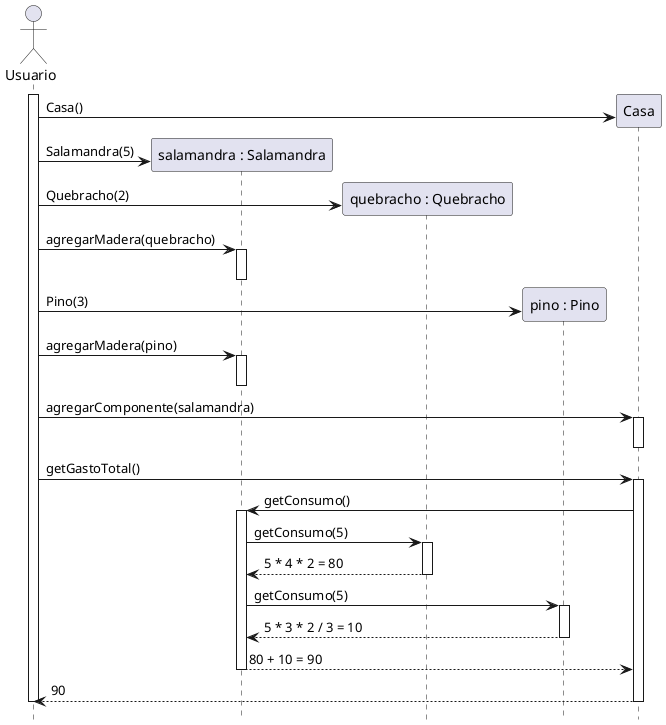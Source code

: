 @startuml UsuarioCreaCasaConSalamandraConQuebrachoYPinoYCalculaSuGastoTotal

actor Usuario
hide footbox

activate Usuario

participant "salamandra : Salamandra" as Salamandra1
participant "quebracho : Quebracho" as Quebracho1
participant "pino : Pino" as Pino1

create Casa
Usuario -> Casa: Casa()

create Salamandra1
Usuario -> Salamandra1: Salamandra(5)

create Quebracho1
Usuario -> Quebracho1: Quebracho(2)

Usuario -> Salamandra1: agregarMadera(quebracho)
activate Salamandra1
deactivate Salamandra1

create Pino1
Usuario -> Pino1: Pino(3)

Usuario -> Salamandra1: agregarMadera(pino)
activate Salamandra1
deactivate Salamandra1

Usuario -> Casa: agregarComponente(salamandra)
activate Casa
deactivate Casa

Usuario -> Casa: getGastoTotal()
activate Casa
Casa -> Salamandra1: getConsumo()
activate Salamandra1
Salamandra1 -> Quebracho1: getConsumo(5)
activate Quebracho1
return 5 * 4 * 2 = 80
Salamandra1 -> Pino1: getConsumo(5)
activate Pino1
return 5 * 3 * 2 / 3 = 10
return 80 + 10 = 90
return 90

deactivate Usuario

@enduml